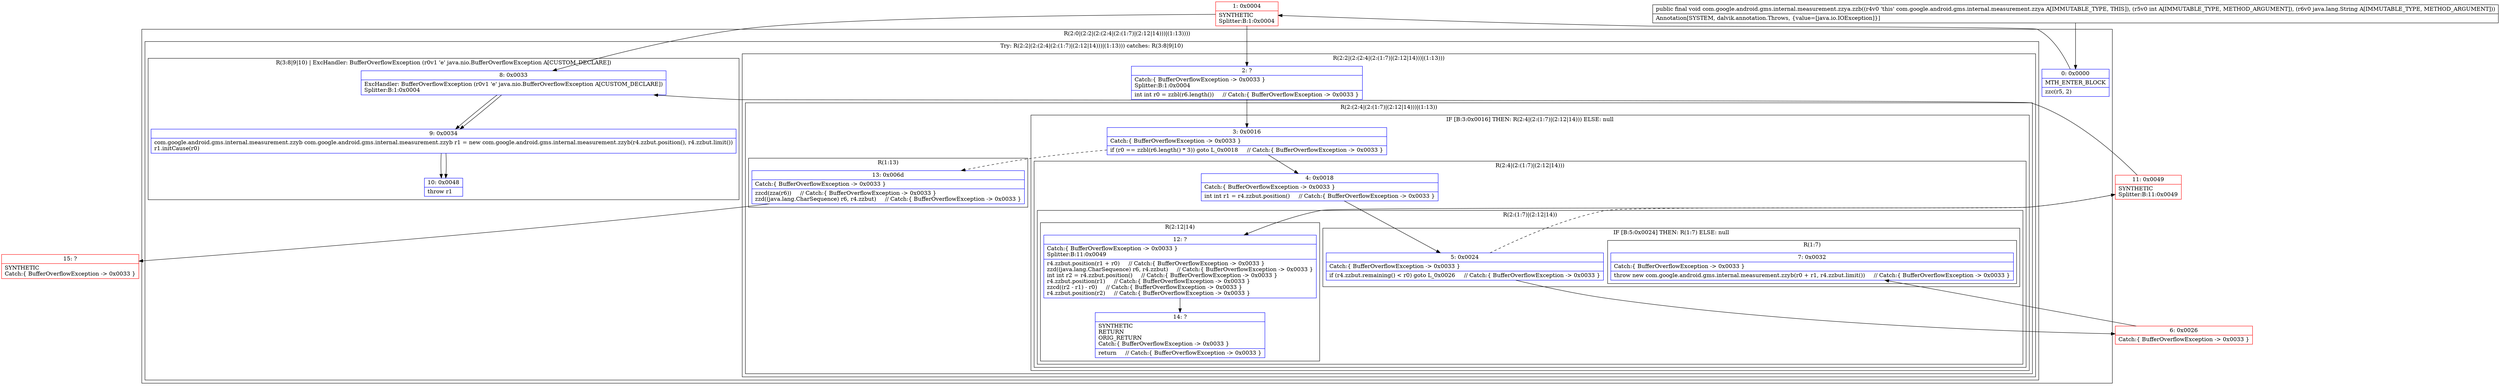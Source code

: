 digraph "CFG forcom.google.android.gms.internal.measurement.zzya.zzb(ILjava\/lang\/String;)V" {
subgraph cluster_Region_603670637 {
label = "R(2:0|(2:2|(2:(2:4|(2:(1:7)|(2:12|14)))|(1:13))))";
node [shape=record,color=blue];
Node_0 [shape=record,label="{0\:\ 0x0000|MTH_ENTER_BLOCK\l|zzc(r5, 2)\l}"];
subgraph cluster_TryCatchRegion_719562897 {
label = "Try: R(2:2|(2:(2:4|(2:(1:7)|(2:12|14)))|(1:13))) catches: R(3:8|9|10)";
node [shape=record,color=blue];
subgraph cluster_Region_671491394 {
label = "R(2:2|(2:(2:4|(2:(1:7)|(2:12|14)))|(1:13)))";
node [shape=record,color=blue];
Node_2 [shape=record,label="{2\:\ ?|Catch:\{ BufferOverflowException \-\> 0x0033 \}\lSplitter:B:1:0x0004\l|int int r0 = zzbl(r6.length())     \/\/ Catch:\{ BufferOverflowException \-\> 0x0033 \}\l}"];
subgraph cluster_Region_1344756508 {
label = "R(2:(2:4|(2:(1:7)|(2:12|14)))|(1:13))";
node [shape=record,color=blue];
subgraph cluster_IfRegion_1042823041 {
label = "IF [B:3:0x0016] THEN: R(2:4|(2:(1:7)|(2:12|14))) ELSE: null";
node [shape=record,color=blue];
Node_3 [shape=record,label="{3\:\ 0x0016|Catch:\{ BufferOverflowException \-\> 0x0033 \}\l|if (r0 == zzbl(r6.length() * 3)) goto L_0x0018     \/\/ Catch:\{ BufferOverflowException \-\> 0x0033 \}\l}"];
subgraph cluster_Region_735670249 {
label = "R(2:4|(2:(1:7)|(2:12|14)))";
node [shape=record,color=blue];
Node_4 [shape=record,label="{4\:\ 0x0018|Catch:\{ BufferOverflowException \-\> 0x0033 \}\l|int int r1 = r4.zzbut.position()     \/\/ Catch:\{ BufferOverflowException \-\> 0x0033 \}\l}"];
subgraph cluster_Region_407908485 {
label = "R(2:(1:7)|(2:12|14))";
node [shape=record,color=blue];
subgraph cluster_IfRegion_1970145328 {
label = "IF [B:5:0x0024] THEN: R(1:7) ELSE: null";
node [shape=record,color=blue];
Node_5 [shape=record,label="{5\:\ 0x0024|Catch:\{ BufferOverflowException \-\> 0x0033 \}\l|if (r4.zzbut.remaining() \< r0) goto L_0x0026     \/\/ Catch:\{ BufferOverflowException \-\> 0x0033 \}\l}"];
subgraph cluster_Region_1300745750 {
label = "R(1:7)";
node [shape=record,color=blue];
Node_7 [shape=record,label="{7\:\ 0x0032|Catch:\{ BufferOverflowException \-\> 0x0033 \}\l|throw new com.google.android.gms.internal.measurement.zzyb(r0 + r1, r4.zzbut.limit())     \/\/ Catch:\{ BufferOverflowException \-\> 0x0033 \}\l}"];
}
}
subgraph cluster_Region_1412615889 {
label = "R(2:12|14)";
node [shape=record,color=blue];
Node_12 [shape=record,label="{12\:\ ?|Catch:\{ BufferOverflowException \-\> 0x0033 \}\lSplitter:B:11:0x0049\l|r4.zzbut.position(r1 + r0)     \/\/ Catch:\{ BufferOverflowException \-\> 0x0033 \}\lzzd((java.lang.CharSequence) r6, r4.zzbut)     \/\/ Catch:\{ BufferOverflowException \-\> 0x0033 \}\lint int r2 = r4.zzbut.position()     \/\/ Catch:\{ BufferOverflowException \-\> 0x0033 \}\lr4.zzbut.position(r1)     \/\/ Catch:\{ BufferOverflowException \-\> 0x0033 \}\lzzcd((r2 \- r1) \- r0)     \/\/ Catch:\{ BufferOverflowException \-\> 0x0033 \}\lr4.zzbut.position(r2)     \/\/ Catch:\{ BufferOverflowException \-\> 0x0033 \}\l}"];
Node_14 [shape=record,label="{14\:\ ?|SYNTHETIC\lRETURN\lORIG_RETURN\lCatch:\{ BufferOverflowException \-\> 0x0033 \}\l|return     \/\/ Catch:\{ BufferOverflowException \-\> 0x0033 \}\l}"];
}
}
}
}
subgraph cluster_Region_1628552130 {
label = "R(1:13)";
node [shape=record,color=blue];
Node_13 [shape=record,label="{13\:\ 0x006d|Catch:\{ BufferOverflowException \-\> 0x0033 \}\l|zzcd(zza(r6))     \/\/ Catch:\{ BufferOverflowException \-\> 0x0033 \}\lzzd((java.lang.CharSequence) r6, r4.zzbut)     \/\/ Catch:\{ BufferOverflowException \-\> 0x0033 \}\l}"];
}
}
}
subgraph cluster_Region_1344084354 {
label = "R(3:8|9|10) | ExcHandler: BufferOverflowException (r0v1 'e' java.nio.BufferOverflowException A[CUSTOM_DECLARE])\l";
node [shape=record,color=blue];
Node_8 [shape=record,label="{8\:\ 0x0033|ExcHandler: BufferOverflowException (r0v1 'e' java.nio.BufferOverflowException A[CUSTOM_DECLARE])\lSplitter:B:1:0x0004\l}"];
Node_9 [shape=record,label="{9\:\ 0x0034|com.google.android.gms.internal.measurement.zzyb com.google.android.gms.internal.measurement.zzyb r1 = new com.google.android.gms.internal.measurement.zzyb(r4.zzbut.position(), r4.zzbut.limit())\lr1.initCause(r0)\l}"];
Node_10 [shape=record,label="{10\:\ 0x0048|throw r1\l}"];
}
}
}
subgraph cluster_Region_1344084354 {
label = "R(3:8|9|10) | ExcHandler: BufferOverflowException (r0v1 'e' java.nio.BufferOverflowException A[CUSTOM_DECLARE])\l";
node [shape=record,color=blue];
Node_8 [shape=record,label="{8\:\ 0x0033|ExcHandler: BufferOverflowException (r0v1 'e' java.nio.BufferOverflowException A[CUSTOM_DECLARE])\lSplitter:B:1:0x0004\l}"];
Node_9 [shape=record,label="{9\:\ 0x0034|com.google.android.gms.internal.measurement.zzyb com.google.android.gms.internal.measurement.zzyb r1 = new com.google.android.gms.internal.measurement.zzyb(r4.zzbut.position(), r4.zzbut.limit())\lr1.initCause(r0)\l}"];
Node_10 [shape=record,label="{10\:\ 0x0048|throw r1\l}"];
}
Node_1 [shape=record,color=red,label="{1\:\ 0x0004|SYNTHETIC\lSplitter:B:1:0x0004\l}"];
Node_6 [shape=record,color=red,label="{6\:\ 0x0026|Catch:\{ BufferOverflowException \-\> 0x0033 \}\l}"];
Node_11 [shape=record,color=red,label="{11\:\ 0x0049|SYNTHETIC\lSplitter:B:11:0x0049\l}"];
Node_15 [shape=record,color=red,label="{15\:\ ?|SYNTHETIC\lCatch:\{ BufferOverflowException \-\> 0x0033 \}\l}"];
MethodNode[shape=record,label="{public final void com.google.android.gms.internal.measurement.zzya.zzb((r4v0 'this' com.google.android.gms.internal.measurement.zzya A[IMMUTABLE_TYPE, THIS]), (r5v0 int A[IMMUTABLE_TYPE, METHOD_ARGUMENT]), (r6v0 java.lang.String A[IMMUTABLE_TYPE, METHOD_ARGUMENT]))  | Annotation[SYSTEM, dalvik.annotation.Throws, \{value=[java.io.IOException]\}]\l}"];
MethodNode -> Node_0;
Node_0 -> Node_1;
Node_2 -> Node_3;
Node_3 -> Node_4;
Node_3 -> Node_13[style=dashed];
Node_4 -> Node_5;
Node_5 -> Node_6;
Node_5 -> Node_11[style=dashed];
Node_12 -> Node_14;
Node_13 -> Node_15;
Node_8 -> Node_9;
Node_9 -> Node_10;
Node_8 -> Node_9;
Node_9 -> Node_10;
Node_1 -> Node_2;
Node_1 -> Node_8;
Node_6 -> Node_7;
Node_11 -> Node_12;
Node_11 -> Node_8;
}

